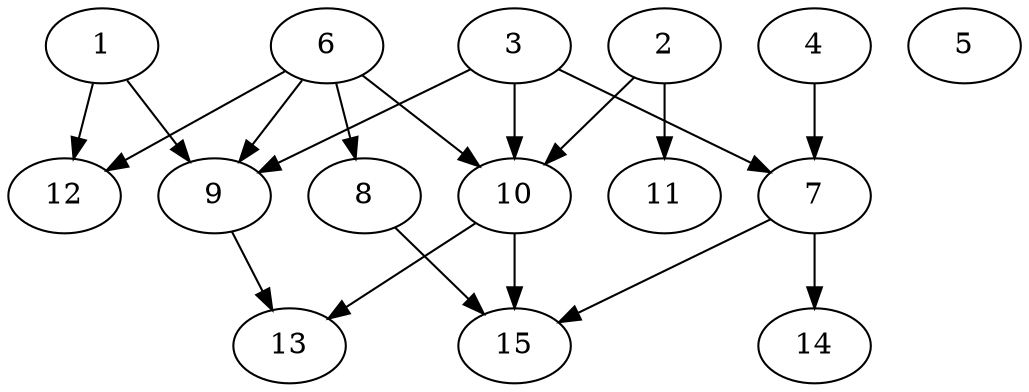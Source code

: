 // DAG automatically generated by daggen at Thu Oct  3 13:59:26 2019
// ./daggen --dot -n 15 --ccr 0.3 --fat 0.7 --regular 0.9 --density 0.5 --mindata 5242880 --maxdata 52428800 
digraph G {
  1 [size="137536853", alpha="0.12", expect_size="41261056"] 
  1 -> 9 [size ="41261056"]
  1 -> 12 [size ="41261056"]
  2 [size="50752853", alpha="0.15", expect_size="15225856"] 
  2 -> 10 [size ="15225856"]
  2 -> 11 [size ="15225856"]
  3 [size="40751787", alpha="0.06", expect_size="12225536"] 
  3 -> 7 [size ="12225536"]
  3 -> 9 [size ="12225536"]
  3 -> 10 [size ="12225536"]
  4 [size="75110400", alpha="0.05", expect_size="22533120"] 
  4 -> 7 [size ="22533120"]
  5 [size="137762133", alpha="0.02", expect_size="41328640"] 
  6 [size="122251947", alpha="0.09", expect_size="36675584"] 
  6 -> 8 [size ="36675584"]
  6 -> 9 [size ="36675584"]
  6 -> 10 [size ="36675584"]
  6 -> 12 [size ="36675584"]
  7 [size="98443947", alpha="0.17", expect_size="29533184"] 
  7 -> 14 [size ="29533184"]
  7 -> 15 [size ="29533184"]
  8 [size="22616747", alpha="0.07", expect_size="6785024"] 
  8 -> 15 [size ="6785024"]
  9 [size="70400000", alpha="0.16", expect_size="21120000"] 
  9 -> 13 [size ="21120000"]
  10 [size="122794667", alpha="0.15", expect_size="36838400"] 
  10 -> 13 [size ="36838400"]
  10 -> 15 [size ="36838400"]
  11 [size="39806293", alpha="0.05", expect_size="11941888"] 
  12 [size="134543360", alpha="0.06", expect_size="40363008"] 
  13 [size="93354667", alpha="0.20", expect_size="28006400"] 
  14 [size="143175680", alpha="0.06", expect_size="42952704"] 
  15 [size="27702613", alpha="0.16", expect_size="8310784"] 
}
